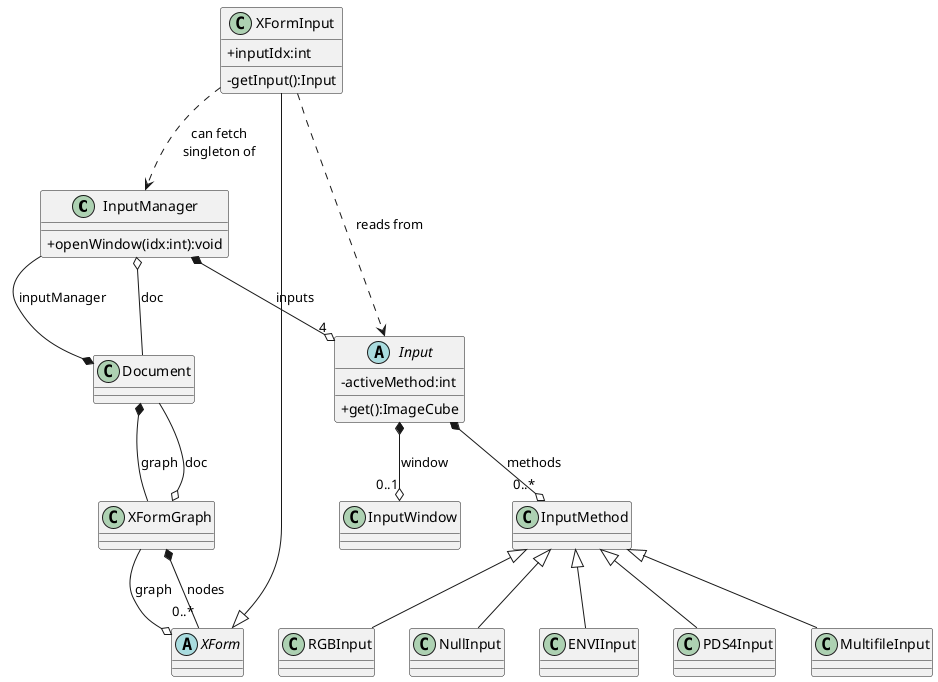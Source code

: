@startuml
skinparam classAttributeIconSize 0

class InputManager {
    +openWindow(idx:int):void
}

Document *-- InputManager: inputManager
InputManager o-- Document : doc

Document *-- XFormGraph : graph
XFormGraph o-- Document  : doc

abstract class Input {
    -activeMethod:int
    +get():ImageCube
}

InputManager *--o "4" Input : inputs

Input *--o "0..*" InputMethod : methods

InputMethod <|-- MultifileInput
InputMethod <|-- RGBInput
InputMethod <|-- NullInput
InputMethod <|-- ENVIInput
InputMethod <|-- PDS4Input

XFormGraph *-- "0..*" XForm: nodes
XFormInput ..> Input: "reads from"

abstract class XForm {
}

XFormInput --|> XForm
XForm o-- XFormGraph : graph

Input *--o "0..1" InputWindow : window

class XFormInput {
    +inputIdx:int
    -getInput():Input
}

XFormInput ..> InputManager: "can fetch\nsingleton of"
@enduml

